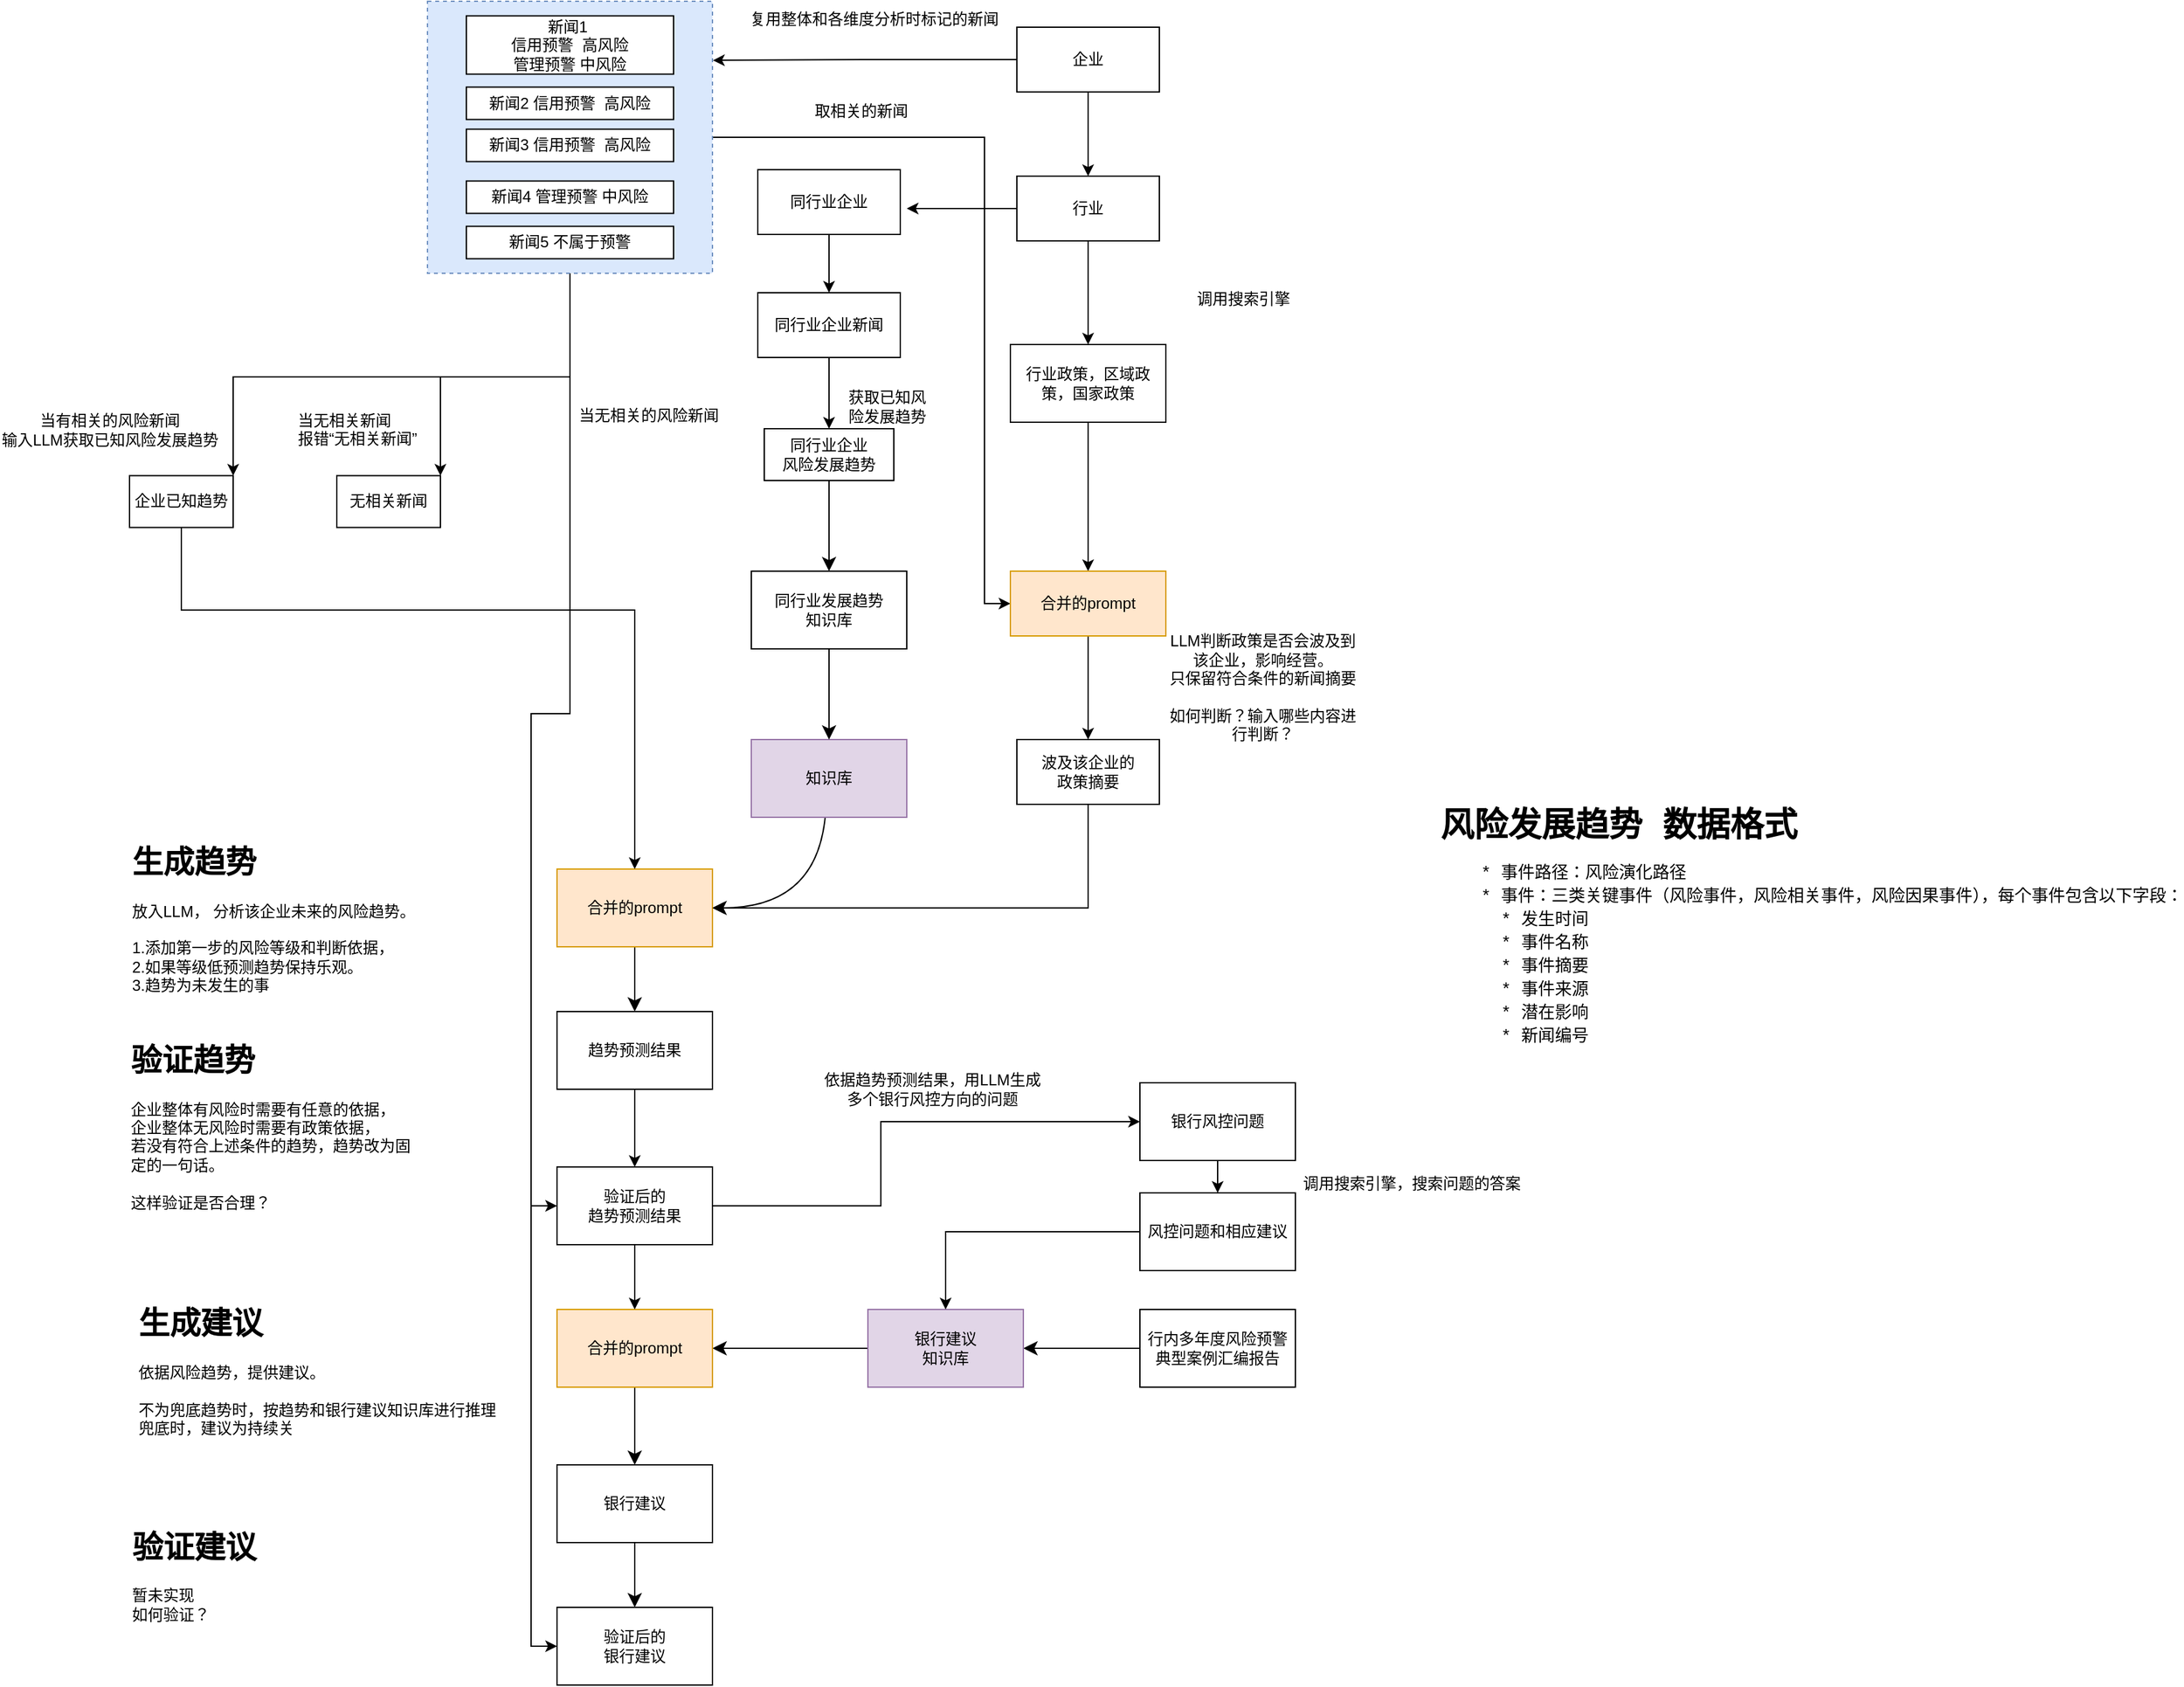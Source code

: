 <mxfile version="26.2.15" pages="2">
  <diagram id="g4KfrPMEAd8bduHjf5qQ" name="趋势预测">
    <mxGraphModel dx="2138" dy="1406" grid="1" gridSize="10" guides="1" tooltips="1" connect="1" arrows="1" fold="1" page="0" pageScale="1" pageWidth="827" pageHeight="1169" background="#FFFFFF" math="0" shadow="0">
      <root>
        <mxCell id="0" />
        <mxCell id="1" parent="0" />
        <mxCell id="ap1UafbcO5KSiNEdRv5n-14" style="edgeStyle=none;curved=1;orthogonalLoop=1;jettySize=auto;html=1;entryX=1;entryY=0.5;entryDx=0;entryDy=0;fontSize=12;startSize=8;endSize=8;" parent="1" source="oFf2WfIn4G3x6mx1aA_b-1" target="oFf2WfIn4G3x6mx1aA_b-9" edge="1">
          <mxGeometry relative="1" as="geometry">
            <Array as="points">
              <mxPoint x="-270" y="-40" />
            </Array>
          </mxGeometry>
        </mxCell>
        <mxCell id="oFf2WfIn4G3x6mx1aA_b-1" value="知识库" style="rounded=0;whiteSpace=wrap;html=1;fillColor=#e1d5e7;strokeColor=#9673a6;" parent="1" vertex="1">
          <mxGeometry x="-320" y="-170" width="120" height="60" as="geometry" />
        </mxCell>
        <mxCell id="cwKaPlKyqX2xf4Qcig6E-10" style="edgeStyle=none;curved=1;orthogonalLoop=1;jettySize=auto;html=1;entryX=0.5;entryY=0;entryDx=0;entryDy=0;fontSize=12;startSize=8;endSize=8;" parent="1" source="oFf2WfIn4G3x6mx1aA_b-5" target="oFf2WfIn4G3x6mx1aA_b-1" edge="1">
          <mxGeometry relative="1" as="geometry" />
        </mxCell>
        <mxCell id="oFf2WfIn4G3x6mx1aA_b-5" value="同行业发展趋势&lt;br&gt;知识库" style="rounded=0;whiteSpace=wrap;html=1;" parent="1" vertex="1">
          <mxGeometry x="-320" y="-300" width="120" height="60" as="geometry" />
        </mxCell>
        <mxCell id="ZHlB8Fmt3uqJ9cnptXor-5" value="" style="edgeStyle=none;curved=1;orthogonalLoop=1;jettySize=auto;html=1;fontSize=12;startSize=8;endSize=8;" parent="1" source="oFf2WfIn4G3x6mx1aA_b-9" target="ZHlB8Fmt3uqJ9cnptXor-4" edge="1">
          <mxGeometry relative="1" as="geometry" />
        </mxCell>
        <mxCell id="oFf2WfIn4G3x6mx1aA_b-9" value="合并的prompt" style="rounded=0;whiteSpace=wrap;html=1;fillColor=#ffe6cc;strokeColor=#d79b00;" parent="1" vertex="1">
          <mxGeometry x="-470" y="-70" width="120" height="60" as="geometry" />
        </mxCell>
        <mxCell id="oFf2WfIn4G3x6mx1aA_b-12" value="&lt;div style=&quot;&quot;&gt;&lt;h1&gt;&lt;span style=&quot;background-color: transparent; color: light-dark(rgb(0, 0, 0), rgb(255, 255, 255));&quot;&gt;生成趋势&lt;/span&gt;&lt;/h1&gt;&lt;span style=&quot;background-color: transparent; color: light-dark(rgb(0, 0, 0), rgb(255, 255, 255));&quot;&gt;放入LLM， 分析该企业未来的风险趋势。&lt;/span&gt;&lt;/div&gt;&lt;br&gt;&lt;div&gt;1.添加第一步的风险等级和判断依据，&lt;/div&gt;&lt;div&gt;2.如果等级低预测趋势保持乐观。&lt;/div&gt;&lt;div&gt;&lt;span style=&quot;background-color: transparent; color: light-dark(rgb(0, 0, 0), rgb(255, 255, 255));&quot;&gt;3.趋势为未发生的事&lt;/span&gt;&lt;div&gt;&lt;span style=&quot;background-color: transparent; color: light-dark(rgb(0, 0, 0), rgb(255, 255, 255));&quot;&gt;&lt;br&gt;&lt;/span&gt;&lt;/div&gt;&lt;div&gt;&lt;br&gt;&lt;/div&gt;&lt;/div&gt;" style="text;html=1;align=left;verticalAlign=middle;whiteSpace=wrap;rounded=0;" parent="1" vertex="1">
          <mxGeometry x="-800" y="-100" width="320" height="150" as="geometry" />
        </mxCell>
        <mxCell id="ZHlB8Fmt3uqJ9cnptXor-7" value="" style="edgeStyle=none;curved=1;orthogonalLoop=1;jettySize=auto;html=1;fontSize=12;startSize=8;endSize=8;" parent="1" source="ap1UafbcO5KSiNEdRv5n-1" target="ZHlB8Fmt3uqJ9cnptXor-6" edge="1">
          <mxGeometry relative="1" as="geometry" />
        </mxCell>
        <mxCell id="ap1UafbcO5KSiNEdRv5n-1" value="银行建议" style="rounded=0;whiteSpace=wrap;html=1;" parent="1" vertex="1">
          <mxGeometry x="-470" y="390" width="120" height="60" as="geometry" />
        </mxCell>
        <mxCell id="QwEnGSgPYAtN27IPZTok-28" style="edgeStyle=orthogonalEdgeStyle;rounded=0;orthogonalLoop=1;jettySize=auto;html=1;" edge="1" parent="1" source="ap1UafbcO5KSiNEdRv5n-3" target="oFf2WfIn4G3x6mx1aA_b-9">
          <mxGeometry relative="1" as="geometry">
            <Array as="points">
              <mxPoint x="-760" y="-270" />
              <mxPoint x="-410" y="-270" />
            </Array>
          </mxGeometry>
        </mxCell>
        <mxCell id="ap1UafbcO5KSiNEdRv5n-3" value="企业已知趋势" style="rounded=0;whiteSpace=wrap;html=1;" parent="1" vertex="1">
          <mxGeometry x="-800" y="-373.75" width="80" height="40" as="geometry" />
        </mxCell>
        <mxCell id="cwKaPlKyqX2xf4Qcig6E-9" style="edgeStyle=none;curved=1;orthogonalLoop=1;jettySize=auto;html=1;entryX=1;entryY=0.5;entryDx=0;entryDy=0;fontSize=12;startSize=8;endSize=8;" parent="1" source="ap1UafbcO5KSiNEdRv5n-4" target="cwKaPlKyqX2xf4Qcig6E-5" edge="1">
          <mxGeometry relative="1" as="geometry" />
        </mxCell>
        <mxCell id="ap1UafbcO5KSiNEdRv5n-4" value="行内多年度风险预警典型案例汇编报告" style="rounded=0;whiteSpace=wrap;html=1;" parent="1" vertex="1">
          <mxGeometry x="-20" y="270" width="120" height="60" as="geometry" />
        </mxCell>
        <mxCell id="ap1UafbcO5KSiNEdRv5n-12" style="edgeStyle=none;curved=1;orthogonalLoop=1;jettySize=auto;html=1;entryX=0.5;entryY=0;entryDx=0;entryDy=0;fontSize=12;startSize=8;endSize=8;strokeColor=#000000;" parent="1" source="ap1UafbcO5KSiNEdRv5n-11" target="oFf2WfIn4G3x6mx1aA_b-5" edge="1">
          <mxGeometry relative="1" as="geometry" />
        </mxCell>
        <mxCell id="ap1UafbcO5KSiNEdRv5n-11" value="同行业企业&lt;br&gt;风险发展趋势" style="rounded=0;whiteSpace=wrap;html=1;" parent="1" vertex="1">
          <mxGeometry x="-310" y="-410" width="100" height="40" as="geometry" />
        </mxCell>
        <mxCell id="ap1UafbcO5KSiNEdRv5n-15" value="&lt;div style=&quot;font-family: Consolas, &amp;quot;Courier New&amp;quot;, monospace; font-weight: normal; font-size: 13px; line-height: 18px; white-space: pre;&quot;&gt;&lt;div style=&quot;&quot;&gt;&lt;h1 style=&quot;&quot;&gt;风险发展趋势 数据格式&lt;/h1&gt;&lt;font&gt;&lt;font style=&quot;color: rgb(0, 0, 0);&quot;&gt;&amp;nbsp; &amp;nbsp; * 事件路径：风险演化路径&lt;br&gt;&lt;/font&gt;&lt;font style=&quot;color: rgb(0, 0, 0);&quot;&gt;    * 事件：三类关键事件（风险事件，风险相关事件，风险因果事件），每个事件包含以下字段：&lt;/font&gt;&lt;/font&gt;&lt;/div&gt;&lt;div style=&quot;&quot;&gt;&lt;span style=&quot;color: rgb(206, 145, 120);&quot;&gt;&lt;font style=&quot;color: rgb(0, 0, 0);&quot;&gt;&amp;nbsp; &amp;nbsp; &amp;nbsp; * 发生时间&lt;/font&gt;&lt;/span&gt;&lt;/div&gt;&lt;div style=&quot;&quot;&gt;&lt;span style=&quot;color: rgb(206, 145, 120);&quot;&gt;&lt;font style=&quot;color: rgb(0, 0, 0);&quot;&gt;&amp;nbsp; &amp;nbsp; &amp;nbsp; * 事件名称&lt;/font&gt;&lt;/span&gt;&lt;/div&gt;&lt;div style=&quot;&quot;&gt;&lt;span style=&quot;color: rgb(206, 145, 120);&quot;&gt;&lt;font style=&quot;color: rgb(0, 0, 0);&quot;&gt;&amp;nbsp; &amp;nbsp; &amp;nbsp; * 事件摘要&lt;/font&gt;&lt;/span&gt;&lt;/div&gt;&lt;div style=&quot;&quot;&gt;&lt;span style=&quot;color: rgb(206, 145, 120);&quot;&gt;&lt;font style=&quot;color: rgb(0, 0, 0);&quot;&gt;&amp;nbsp; &amp;nbsp; &amp;nbsp; * 事件来源&lt;/font&gt;&lt;/span&gt;&lt;/div&gt;&lt;div style=&quot;&quot;&gt;&lt;span style=&quot;color: rgb(206, 145, 120);&quot;&gt;&lt;font style=&quot;color: rgb(0, 0, 0);&quot;&gt;&amp;nbsp; &amp;nbsp; &amp;nbsp; * 潜在影响&lt;/font&gt;&lt;/span&gt;&lt;/div&gt;&lt;div style=&quot;&quot;&gt;&lt;span style=&quot;color: rgb(206, 145, 120);&quot;&gt;&lt;font style=&quot;color: rgb(0, 0, 0);&quot;&gt;&amp;nbsp; &amp;nbsp; &amp;nbsp; * 新闻编号&lt;/font&gt;&lt;/span&gt;&lt;/div&gt;&lt;/div&gt;" style="text;whiteSpace=wrap;html=1;" parent="1" vertex="1">
          <mxGeometry x="210" y="-135" width="560" height="220" as="geometry" />
        </mxCell>
        <mxCell id="cwKaPlKyqX2xf4Qcig6E-8" style="edgeStyle=none;curved=1;orthogonalLoop=1;jettySize=auto;html=1;entryX=1;entryY=0.5;entryDx=0;entryDy=0;fontSize=12;startSize=8;endSize=8;" parent="1" source="cwKaPlKyqX2xf4Qcig6E-5" target="cwKaPlKyqX2xf4Qcig6E-6" edge="1">
          <mxGeometry relative="1" as="geometry" />
        </mxCell>
        <mxCell id="cwKaPlKyqX2xf4Qcig6E-5" value="银行建议&lt;br&gt;知识库" style="rounded=0;whiteSpace=wrap;html=1;fillColor=#e1d5e7;strokeColor=#9673a6;" parent="1" vertex="1">
          <mxGeometry x="-230" y="270" width="120" height="60" as="geometry" />
        </mxCell>
        <mxCell id="cwKaPlKyqX2xf4Qcig6E-11" style="edgeStyle=none;curved=1;orthogonalLoop=1;jettySize=auto;html=1;entryX=0.5;entryY=0;entryDx=0;entryDy=0;fontSize=12;startSize=8;endSize=8;" parent="1" source="cwKaPlKyqX2xf4Qcig6E-6" target="ap1UafbcO5KSiNEdRv5n-1" edge="1">
          <mxGeometry relative="1" as="geometry" />
        </mxCell>
        <mxCell id="cwKaPlKyqX2xf4Qcig6E-6" value="合并的prompt" style="rounded=0;whiteSpace=wrap;html=1;fillColor=#ffe6cc;strokeColor=#d79b00;" parent="1" vertex="1">
          <mxGeometry x="-470" y="270" width="120" height="60" as="geometry" />
        </mxCell>
        <mxCell id="cwKaPlKyqX2xf4Qcig6E-12" value="&lt;h1&gt;生成建议&lt;/h1&gt;依据风险趋势，提供建议。&lt;div&gt;&lt;br&gt;&lt;div&gt;不为兜底趋势时，按趋势和银行建议知识库进行推理&lt;/div&gt;&lt;div&gt;兜底时，&lt;span style=&quot;background-color: transparent; color: light-dark(rgb(0, 0, 0), rgb(255, 255, 255));&quot;&gt;建议为持续关&lt;/span&gt;&lt;br&gt;&lt;/div&gt;&lt;/div&gt;" style="text;html=1;align=left;verticalAlign=middle;whiteSpace=wrap;rounded=0;" parent="1" vertex="1">
          <mxGeometry x="-795" y="260" width="310" height="100" as="geometry" />
        </mxCell>
        <mxCell id="WetCdsiVF_AP3SzyY_i4-27" value="" style="edgeStyle=orthogonalEdgeStyle;rounded=0;orthogonalLoop=1;jettySize=auto;html=1;" parent="1" source="cwKaPlKyqX2xf4Qcig6E-19" target="WetCdsiVF_AP3SzyY_i4-26" edge="1">
          <mxGeometry relative="1" as="geometry" />
        </mxCell>
        <mxCell id="cwKaPlKyqX2xf4Qcig6E-19" value="银行风控问题" style="rounded=0;whiteSpace=wrap;html=1;" parent="1" vertex="1">
          <mxGeometry x="-20" y="95" width="120" height="60" as="geometry" />
        </mxCell>
        <mxCell id="WetCdsiVF_AP3SzyY_i4-49" style="edgeStyle=orthogonalEdgeStyle;rounded=0;orthogonalLoop=1;jettySize=auto;html=1;entryX=0.5;entryY=0;entryDx=0;entryDy=0;" parent="1" source="cwKaPlKyqX2xf4Qcig6E-22" target="WetCdsiVF_AP3SzyY_i4-44" edge="1">
          <mxGeometry relative="1" as="geometry" />
        </mxCell>
        <mxCell id="cwKaPlKyqX2xf4Qcig6E-22" value="行业政策，区域政策，国家政策" style="rounded=0;whiteSpace=wrap;html=1;" parent="1" vertex="1">
          <mxGeometry x="-120" y="-475" width="120" height="60" as="geometry" />
        </mxCell>
        <mxCell id="cwKaPlKyqX2xf4Qcig6E-35" value="&lt;div style=&quot;&quot;&gt;&lt;h1 style=&quot;text-align: left;&quot;&gt;&lt;span style=&quot;background-color: transparent; color: light-dark(rgb(0, 0, 0), rgb(255, 255, 255));&quot;&gt;验证趋势&lt;/span&gt;&lt;/h1&gt;&lt;div style=&quot;text-align: left;&quot;&gt;&lt;span style=&quot;background-color: transparent; color: light-dark(rgb(0, 0, 0), rgb(255, 255, 255));&quot;&gt;企业整体有风险时需要有任意的依据，&lt;/span&gt;&lt;/div&gt;&lt;div style=&quot;text-align: left;&quot;&gt;&lt;span style=&quot;background-color: transparent; color: light-dark(rgb(0, 0, 0), rgb(255, 255, 255));&quot;&gt;企业整体无风险时需要有政策依据，&lt;/span&gt;&lt;/div&gt;&lt;/div&gt;&lt;div style=&quot;text-align: left;&quot;&gt;若没有符合上述条件的趋势，趋势改为&lt;span style=&quot;background-color: transparent; color: light-dark(rgb(0, 0, 0), rgb(255, 255, 255));&quot;&gt;固定的一句话。&lt;/span&gt;&lt;/div&gt;&lt;div style=&quot;text-align: left;&quot;&gt;&lt;span style=&quot;background-color: transparent; color: light-dark(rgb(0, 0, 0), rgb(255, 255, 255));&quot;&gt;&lt;br&gt;&lt;/span&gt;&lt;/div&gt;&lt;div style=&quot;text-align: left;&quot;&gt;&lt;span style=&quot;background-color: transparent; color: light-dark(rgb(0, 0, 0), rgb(255, 255, 255));&quot;&gt;这样验证是否合理？&lt;/span&gt;&lt;/div&gt;&lt;div style=&quot;text-align: left;&quot;&gt;&lt;br&gt;&lt;/div&gt;" style="text;html=1;align=center;verticalAlign=middle;whiteSpace=wrap;rounded=0;" parent="1" vertex="1">
          <mxGeometry x="-800" y="75" width="225" height="105" as="geometry" />
        </mxCell>
        <mxCell id="WetCdsiVF_AP3SzyY_i4-15" value="" style="edgeStyle=orthogonalEdgeStyle;rounded=0;orthogonalLoop=1;jettySize=auto;html=1;" parent="1" source="ZHlB8Fmt3uqJ9cnptXor-4" target="WetCdsiVF_AP3SzyY_i4-14" edge="1">
          <mxGeometry relative="1" as="geometry" />
        </mxCell>
        <mxCell id="ZHlB8Fmt3uqJ9cnptXor-4" value="趋势预测结果" style="rounded=0;whiteSpace=wrap;html=1;" parent="1" vertex="1">
          <mxGeometry x="-470" y="40" width="120" height="60" as="geometry" />
        </mxCell>
        <mxCell id="ZHlB8Fmt3uqJ9cnptXor-6" value="验证后的&lt;br&gt;银行建议" style="rounded=0;whiteSpace=wrap;html=1;" parent="1" vertex="1">
          <mxGeometry x="-470" y="500" width="120" height="60" as="geometry" />
        </mxCell>
        <mxCell id="ZHlB8Fmt3uqJ9cnptXor-13" value="&lt;h1&gt;&lt;span style=&quot;&quot;&gt;验证建议&lt;/span&gt;&lt;/h1&gt;暂未实现&lt;br&gt;&lt;div&gt;&lt;span style=&quot;&quot;&gt;如何验证？&lt;br&gt;&lt;br&gt;&lt;/span&gt;&lt;/div&gt;" style="text;html=1;align=left;verticalAlign=middle;whiteSpace=wrap;rounded=0;" parent="1" vertex="1">
          <mxGeometry x="-800" y="430" width="275" height="90" as="geometry" />
        </mxCell>
        <mxCell id="ZHlB8Fmt3uqJ9cnptXor-16" value="LLM判断政策是否会波及到该企业，影响经营。&lt;br&gt;只保留符合条件的新闻摘要&lt;div&gt;&lt;br&gt;&lt;/div&gt;&lt;div&gt;如何判断？输入哪些内容进行判断？&lt;/div&gt;" style="text;html=1;align=center;verticalAlign=middle;whiteSpace=wrap;rounded=0;" parent="1" vertex="1">
          <mxGeometry y="-250" width="150" height="80" as="geometry" />
        </mxCell>
        <mxCell id="WetCdsiVF_AP3SzyY_i4-52" style="edgeStyle=orthogonalEdgeStyle;rounded=0;orthogonalLoop=1;jettySize=auto;html=1;entryX=0;entryY=0.5;entryDx=0;entryDy=0;" parent="1" source="dJdMZ9Y7PKRbqeQjchNC-1" target="WetCdsiVF_AP3SzyY_i4-44" edge="1">
          <mxGeometry relative="1" as="geometry">
            <Array as="points">
              <mxPoint x="-140" y="-635" />
              <mxPoint x="-140" y="-275" />
            </Array>
          </mxGeometry>
        </mxCell>
        <mxCell id="QwEnGSgPYAtN27IPZTok-23" style="edgeStyle=orthogonalEdgeStyle;rounded=0;orthogonalLoop=1;jettySize=auto;html=1;entryX=1;entryY=0;entryDx=0;entryDy=0;" edge="1" parent="1" source="dJdMZ9Y7PKRbqeQjchNC-1" target="WetCdsiVF_AP3SzyY_i4-17">
          <mxGeometry relative="1" as="geometry">
            <Array as="points">
              <mxPoint x="-460" y="-450" />
              <mxPoint x="-560" y="-450" />
            </Array>
          </mxGeometry>
        </mxCell>
        <mxCell id="QwEnGSgPYAtN27IPZTok-24" style="edgeStyle=orthogonalEdgeStyle;rounded=0;orthogonalLoop=1;jettySize=auto;html=1;entryX=1;entryY=0;entryDx=0;entryDy=0;" edge="1" parent="1" source="dJdMZ9Y7PKRbqeQjchNC-1" target="ap1UafbcO5KSiNEdRv5n-3">
          <mxGeometry relative="1" as="geometry">
            <Array as="points">
              <mxPoint x="-460" y="-450" />
              <mxPoint x="-720" y="-450" />
            </Array>
          </mxGeometry>
        </mxCell>
        <mxCell id="QwEnGSgPYAtN27IPZTok-26" style="edgeStyle=orthogonalEdgeStyle;rounded=0;orthogonalLoop=1;jettySize=auto;html=1;entryX=0;entryY=0.5;entryDx=0;entryDy=0;" edge="1" parent="1" source="dJdMZ9Y7PKRbqeQjchNC-1" target="WetCdsiVF_AP3SzyY_i4-14">
          <mxGeometry relative="1" as="geometry">
            <Array as="points">
              <mxPoint x="-460" y="-190" />
              <mxPoint x="-490" y="-190" />
              <mxPoint x="-490" y="190" />
            </Array>
          </mxGeometry>
        </mxCell>
        <mxCell id="QwEnGSgPYAtN27IPZTok-27" style="edgeStyle=orthogonalEdgeStyle;rounded=0;orthogonalLoop=1;jettySize=auto;html=1;entryX=0;entryY=0.5;entryDx=0;entryDy=0;" edge="1" parent="1" source="dJdMZ9Y7PKRbqeQjchNC-1" target="ZHlB8Fmt3uqJ9cnptXor-6">
          <mxGeometry relative="1" as="geometry">
            <Array as="points">
              <mxPoint x="-460" y="-190" />
              <mxPoint x="-490" y="-190" />
              <mxPoint x="-490" y="530" />
            </Array>
          </mxGeometry>
        </mxCell>
        <mxCell id="dJdMZ9Y7PKRbqeQjchNC-1" value="" style="rounded=0;whiteSpace=wrap;html=1;dashed=1;fillColor=#dae8fc;strokeColor=#6c8ebf;" parent="1" vertex="1">
          <mxGeometry x="-570" y="-740" width="220" height="210" as="geometry" />
        </mxCell>
        <mxCell id="dJdMZ9Y7PKRbqeQjchNC-2" value="新闻5 不属于预警" style="rounded=0;whiteSpace=wrap;html=1;" parent="1" vertex="1">
          <mxGeometry x="-540" y="-566.25" width="160" height="25" as="geometry" />
        </mxCell>
        <mxCell id="dJdMZ9Y7PKRbqeQjchNC-3" value="新闻4 管理预警 中风险" style="rounded=0;whiteSpace=wrap;html=1;" parent="1" vertex="1">
          <mxGeometry x="-540" y="-601.25" width="160" height="25" as="geometry" />
        </mxCell>
        <mxCell id="dJdMZ9Y7PKRbqeQjchNC-4" value="新闻3 信用预警&amp;nbsp; 高风险" style="rounded=0;whiteSpace=wrap;html=1;" parent="1" vertex="1">
          <mxGeometry x="-540" y="-641.25" width="160" height="25" as="geometry" />
        </mxCell>
        <mxCell id="dJdMZ9Y7PKRbqeQjchNC-5" value="新闻2 信用预警&amp;nbsp; 高风险" style="rounded=0;whiteSpace=wrap;html=1;" parent="1" vertex="1">
          <mxGeometry x="-540" y="-673.75" width="160" height="25" as="geometry" />
        </mxCell>
        <mxCell id="dJdMZ9Y7PKRbqeQjchNC-6" value="新闻1&amp;nbsp;&lt;div&gt;信用预警&amp;nbsp; 高风险&lt;div&gt;管理预警 中风险&lt;/div&gt;&lt;/div&gt;" style="rounded=0;whiteSpace=wrap;html=1;" parent="1" vertex="1">
          <mxGeometry x="-540" y="-728.75" width="160" height="45" as="geometry" />
        </mxCell>
        <mxCell id="WetCdsiVF_AP3SzyY_i4-5" style="edgeStyle=orthogonalEdgeStyle;rounded=0;orthogonalLoop=1;jettySize=auto;html=1;entryX=0.5;entryY=0;entryDx=0;entryDy=0;" parent="1" source="WetCdsiVF_AP3SzyY_i4-2" target="cwKaPlKyqX2xf4Qcig6E-22" edge="1">
          <mxGeometry relative="1" as="geometry" />
        </mxCell>
        <mxCell id="WetCdsiVF_AP3SzyY_i4-10" style="edgeStyle=orthogonalEdgeStyle;rounded=0;orthogonalLoop=1;jettySize=auto;html=1;" parent="1" source="WetCdsiVF_AP3SzyY_i4-2" edge="1">
          <mxGeometry relative="1" as="geometry">
            <mxPoint x="-200" y="-580" as="targetPoint" />
          </mxGeometry>
        </mxCell>
        <mxCell id="WetCdsiVF_AP3SzyY_i4-2" value="行业" style="html=1;whiteSpace=wrap;" parent="1" vertex="1">
          <mxGeometry x="-115" y="-605" width="110" height="50" as="geometry" />
        </mxCell>
        <mxCell id="WetCdsiVF_AP3SzyY_i4-6" style="edgeStyle=orthogonalEdgeStyle;rounded=0;orthogonalLoop=1;jettySize=auto;html=1;entryX=0.5;entryY=0;entryDx=0;entryDy=0;" parent="1" source="WetCdsiVF_AP3SzyY_i4-3" target="WetCdsiVF_AP3SzyY_i4-2" edge="1">
          <mxGeometry relative="1" as="geometry" />
        </mxCell>
        <mxCell id="WetCdsiVF_AP3SzyY_i4-3" value="企业" style="html=1;whiteSpace=wrap;" parent="1" vertex="1">
          <mxGeometry x="-115" y="-720" width="110" height="50" as="geometry" />
        </mxCell>
        <mxCell id="WetCdsiVF_AP3SzyY_i4-7" value="&lt;span&gt;&lt;font&gt;&lt;font style=&quot;color: rgb(0, 0, 0);&quot;&gt;调用搜索引擎&lt;/font&gt;&lt;/font&gt;&lt;/span&gt;" style="text;html=1;align=center;verticalAlign=middle;whiteSpace=wrap;rounded=0;" parent="1" vertex="1">
          <mxGeometry x="-50" y="-520" width="220" height="20" as="geometry" />
        </mxCell>
        <mxCell id="WetCdsiVF_AP3SzyY_i4-8" value="复用整体和各维度分析时标记的新闻" style="text;html=1;align=center;verticalAlign=middle;whiteSpace=wrap;rounded=0;" parent="1" vertex="1">
          <mxGeometry x="-330" y="-740" width="210" height="27.5" as="geometry" />
        </mxCell>
        <mxCell id="WetCdsiVF_AP3SzyY_i4-42" style="edgeStyle=orthogonalEdgeStyle;rounded=0;orthogonalLoop=1;jettySize=auto;html=1;entryX=0.5;entryY=0;entryDx=0;entryDy=0;" parent="1" source="WetCdsiVF_AP3SzyY_i4-9" target="WetCdsiVF_AP3SzyY_i4-40" edge="1">
          <mxGeometry relative="1" as="geometry" />
        </mxCell>
        <mxCell id="WetCdsiVF_AP3SzyY_i4-9" value="同行业企业" style="html=1;whiteSpace=wrap;" parent="1" vertex="1">
          <mxGeometry x="-315" y="-610" width="110" height="50" as="geometry" />
        </mxCell>
        <mxCell id="WetCdsiVF_AP3SzyY_i4-16" style="edgeStyle=orthogonalEdgeStyle;rounded=0;orthogonalLoop=1;jettySize=auto;html=1;entryX=0.5;entryY=0;entryDx=0;entryDy=0;" parent="1" source="WetCdsiVF_AP3SzyY_i4-14" target="cwKaPlKyqX2xf4Qcig6E-6" edge="1">
          <mxGeometry relative="1" as="geometry" />
        </mxCell>
        <mxCell id="WetCdsiVF_AP3SzyY_i4-29" style="edgeStyle=orthogonalEdgeStyle;rounded=0;orthogonalLoop=1;jettySize=auto;html=1;entryX=0;entryY=0.5;entryDx=0;entryDy=0;" parent="1" source="WetCdsiVF_AP3SzyY_i4-14" target="cwKaPlKyqX2xf4Qcig6E-19" edge="1">
          <mxGeometry relative="1" as="geometry">
            <Array as="points">
              <mxPoint x="-220" y="190" />
              <mxPoint x="-220" y="125" />
            </Array>
          </mxGeometry>
        </mxCell>
        <mxCell id="WetCdsiVF_AP3SzyY_i4-14" value="验证后的&lt;br&gt;趋势预测结果" style="rounded=0;whiteSpace=wrap;html=1;" parent="1" vertex="1">
          <mxGeometry x="-470" y="160" width="120" height="60" as="geometry" />
        </mxCell>
        <mxCell id="WetCdsiVF_AP3SzyY_i4-17" value="无相关新闻" style="html=1;whiteSpace=wrap;" parent="1" vertex="1">
          <mxGeometry x="-640" y="-373.75" width="80" height="40" as="geometry" />
        </mxCell>
        <mxCell id="WetCdsiVF_AP3SzyY_i4-19" value="&lt;span style=&quot;text-align: center;&quot;&gt;当无&lt;/span&gt;&lt;span style=&quot;color: light-dark(rgb(0, 0, 0), rgb(255, 255, 255)); background-color: transparent; text-align: center;&quot;&gt;相关&lt;/span&gt;&lt;span style=&quot;color: light-dark(rgb(0, 0, 0), rgb(255, 255, 255)); background-color: transparent; text-align: center;&quot;&gt;新闻&lt;br&gt;报错“无相关新闻&lt;/span&gt;&lt;span style=&quot;color: light-dark(rgb(0, 0, 0), rgb(255, 255, 255)); background-color: transparent; text-align: center;&quot;&gt;”&lt;/span&gt;" style="text;whiteSpace=wrap;html=1;" parent="1" vertex="1">
          <mxGeometry x="-672.5" y="-430" width="102.5" height="40" as="geometry" />
        </mxCell>
        <mxCell id="WetCdsiVF_AP3SzyY_i4-20" value="&lt;span style=&quot;forced-color-adjust: none; color: light-dark(rgb(0, 0, 0), rgb(255, 255, 255)); font-family: Helvetica; font-size: 12px; font-style: normal; font-variant-ligatures: normal; font-variant-caps: normal; font-weight: 400; letter-spacing: normal; orphans: 2; text-indent: 0px; text-transform: none; widows: 2; word-spacing: 0px; -webkit-text-stroke-width: 0px; white-space: normal; background-color: transparent; text-decoration-thickness: initial; text-decoration-style: initial; text-decoration-color: initial; text-align: center;&quot;&gt;当无相关的风险&lt;/span&gt;&lt;span style=&quot;forced-color-adjust: none; color: light-dark(rgb(0, 0, 0), rgb(255, 255, 255)); font-family: Helvetica; font-size: 12px; font-style: normal; font-variant-ligatures: normal; font-variant-caps: normal; font-weight: 400; letter-spacing: normal; orphans: 2; text-indent: 0px; text-transform: none; widows: 2; word-spacing: 0px; -webkit-text-stroke-width: 0px; white-space: normal; background-color: transparent; text-decoration-thickness: initial; text-decoration-style: initial; text-decoration-color: initial; text-align: center;&quot;&gt;新闻&lt;/span&gt;" style="text;whiteSpace=wrap;html=1;" parent="1" vertex="1">
          <mxGeometry x="-455" y="-433.75" width="135" height="60" as="geometry" />
        </mxCell>
        <mxCell id="WetCdsiVF_AP3SzyY_i4-23" style="edgeStyle=orthogonalEdgeStyle;rounded=0;orthogonalLoop=1;jettySize=auto;html=1;exitX=0.5;exitY=1;exitDx=0;exitDy=0;" parent="1" source="WetCdsiVF_AP3SzyY_i4-20" target="WetCdsiVF_AP3SzyY_i4-20" edge="1">
          <mxGeometry relative="1" as="geometry" />
        </mxCell>
        <mxCell id="WetCdsiVF_AP3SzyY_i4-25" value="依据趋势预测结果，用LLM生成多个银行风控方向的问题" style="text;html=1;align=center;verticalAlign=middle;whiteSpace=wrap;rounded=0;" parent="1" vertex="1">
          <mxGeometry x="-270" y="85" width="180" height="30" as="geometry" />
        </mxCell>
        <mxCell id="WetCdsiVF_AP3SzyY_i4-30" style="edgeStyle=orthogonalEdgeStyle;rounded=0;orthogonalLoop=1;jettySize=auto;html=1;entryX=0.5;entryY=0;entryDx=0;entryDy=0;" parent="1" source="WetCdsiVF_AP3SzyY_i4-26" target="cwKaPlKyqX2xf4Qcig6E-5" edge="1">
          <mxGeometry relative="1" as="geometry" />
        </mxCell>
        <mxCell id="WetCdsiVF_AP3SzyY_i4-26" value="风控问题和相应建议" style="rounded=0;whiteSpace=wrap;html=1;" parent="1" vertex="1">
          <mxGeometry x="-20" y="180" width="120" height="60" as="geometry" />
        </mxCell>
        <mxCell id="WetCdsiVF_AP3SzyY_i4-28" value="调用搜索引擎，搜索问题的答案" style="text;html=1;align=center;verticalAlign=middle;whiteSpace=wrap;rounded=0;" parent="1" vertex="1">
          <mxGeometry x="100" y="150" width="180" height="45" as="geometry" />
        </mxCell>
        <mxCell id="WetCdsiVF_AP3SzyY_i4-33" style="edgeStyle=orthogonalEdgeStyle;rounded=0;orthogonalLoop=1;jettySize=auto;html=1;entryX=1.002;entryY=0.217;entryDx=0;entryDy=0;entryPerimeter=0;" parent="1" source="WetCdsiVF_AP3SzyY_i4-3" target="dJdMZ9Y7PKRbqeQjchNC-1" edge="1">
          <mxGeometry relative="1" as="geometry" />
        </mxCell>
        <mxCell id="WetCdsiVF_AP3SzyY_i4-35" value="当有相关的风险新闻&lt;br&gt;输入LLM获取已知风险发展趋势" style="text;html=1;align=center;verticalAlign=middle;whiteSpace=wrap;rounded=0;" parent="1" vertex="1">
          <mxGeometry x="-900" y="-421.87" width="170" height="26.25" as="geometry" />
        </mxCell>
        <mxCell id="WetCdsiVF_AP3SzyY_i4-37" value="获取已知风险发展趋势" style="text;html=1;align=center;verticalAlign=middle;whiteSpace=wrap;rounded=0;" parent="1" vertex="1">
          <mxGeometry x="-250" y="-440" width="70" height="25" as="geometry" />
        </mxCell>
        <mxCell id="WetCdsiVF_AP3SzyY_i4-41" style="edgeStyle=orthogonalEdgeStyle;rounded=0;orthogonalLoop=1;jettySize=auto;html=1;entryX=0.5;entryY=0;entryDx=0;entryDy=0;" parent="1" source="WetCdsiVF_AP3SzyY_i4-40" target="ap1UafbcO5KSiNEdRv5n-11" edge="1">
          <mxGeometry relative="1" as="geometry">
            <mxPoint x="-260" y="-420" as="targetPoint" />
          </mxGeometry>
        </mxCell>
        <mxCell id="WetCdsiVF_AP3SzyY_i4-40" value="同行业企业新闻" style="html=1;whiteSpace=wrap;" parent="1" vertex="1">
          <mxGeometry x="-315" y="-515" width="110" height="50" as="geometry" />
        </mxCell>
        <mxCell id="QwEnGSgPYAtN27IPZTok-6" value="" style="edgeStyle=orthogonalEdgeStyle;rounded=0;orthogonalLoop=1;jettySize=auto;html=1;" edge="1" parent="1" source="WetCdsiVF_AP3SzyY_i4-44" target="QwEnGSgPYAtN27IPZTok-4">
          <mxGeometry relative="1" as="geometry" />
        </mxCell>
        <mxCell id="WetCdsiVF_AP3SzyY_i4-44" value="合并的prompt" style="rounded=0;whiteSpace=wrap;html=1;fillColor=#ffe6cc;strokeColor=#d79b00;" parent="1" vertex="1">
          <mxGeometry x="-120" y="-300" width="120" height="50" as="geometry" />
        </mxCell>
        <mxCell id="QwEnGSgPYAtN27IPZTok-17" style="edgeStyle=orthogonalEdgeStyle;rounded=0;orthogonalLoop=1;jettySize=auto;html=1;entryX=1;entryY=0.5;entryDx=0;entryDy=0;" edge="1" parent="1" source="QwEnGSgPYAtN27IPZTok-4" target="oFf2WfIn4G3x6mx1aA_b-9">
          <mxGeometry relative="1" as="geometry">
            <Array as="points">
              <mxPoint x="-60" y="-40" />
            </Array>
          </mxGeometry>
        </mxCell>
        <mxCell id="QwEnGSgPYAtN27IPZTok-4" value="波及该企业的&lt;br&gt;政策摘要" style="html=1;whiteSpace=wrap;" vertex="1" parent="1">
          <mxGeometry x="-115" y="-170" width="110" height="50" as="geometry" />
        </mxCell>
        <mxCell id="QwEnGSgPYAtN27IPZTok-18" value="取相关的新闻" style="text;html=1;align=center;verticalAlign=middle;whiteSpace=wrap;rounded=0;" vertex="1" parent="1">
          <mxGeometry x="-280" y="-670" width="90" height="30" as="geometry" />
        </mxCell>
      </root>
    </mxGraphModel>
  </diagram>
  <diagram name="整体和各维度分析" id="-CptS_FyW93wxNX5hnl3">
    <mxGraphModel dx="1173" dy="758" grid="1" gridSize="10" guides="1" tooltips="1" connect="1" arrows="1" fold="1" page="1" pageScale="1" pageWidth="827" pageHeight="1169" background="#FFFFFF" math="0" shadow="0">
      <root>
        <mxCell id="0" />
        <mxCell id="1" parent="0" />
        <mxCell id="s7Zkl6-Z5yvxKvuWmYw4-3" style="edgeStyle=orthogonalEdgeStyle;rounded=0;orthogonalLoop=1;jettySize=auto;html=1;exitX=0.689;exitY=1.017;exitDx=0;exitDy=0;exitPerimeter=0;" edge="1" parent="1" source="sgrRT7Y9RnZKxksEeC1y-44">
          <mxGeometry relative="1" as="geometry">
            <mxPoint x="285" y="1507.5" as="targetPoint" />
            <mxPoint x="420" y="1360" as="sourcePoint" />
            <Array as="points">
              <mxPoint x="381" y="1360" />
              <mxPoint x="380" y="1508" />
            </Array>
          </mxGeometry>
        </mxCell>
        <mxCell id="sgrRT7Y9RnZKxksEeC1y-44" value="" style="rounded=0;whiteSpace=wrap;html=1;" parent="1" vertex="1">
          <mxGeometry x="250" y="1120" width="190" height="232.5" as="geometry" />
        </mxCell>
        <mxCell id="sgrRT7Y9RnZKxksEeC1y-24" value="" style="rounded=0;whiteSpace=wrap;html=1;dashed=1;" parent="1" vertex="1">
          <mxGeometry x="260" y="1240" width="166" height="90" as="geometry" />
        </mxCell>
        <mxCell id="sgrRT7Y9RnZKxksEeC1y-23" value="" style="rounded=0;whiteSpace=wrap;html=1;dashed=1;" parent="1" vertex="1">
          <mxGeometry x="260" y="1135" width="170" height="100" as="geometry" />
        </mxCell>
        <mxCell id="s7Zkl6-Z5yvxKvuWmYw4-4" style="edgeStyle=orthogonalEdgeStyle;rounded=0;orthogonalLoop=1;jettySize=auto;html=1;" edge="1" parent="1" source="sgrRT7Y9RnZKxksEeC1y-10">
          <mxGeometry relative="1" as="geometry">
            <mxPoint x="253" y="810" as="targetPoint" />
          </mxGeometry>
        </mxCell>
        <mxCell id="sgrRT7Y9RnZKxksEeC1y-10" value="" style="rounded=0;whiteSpace=wrap;html=1;dashed=1;fillColor=none;" parent="1" vertex="1">
          <mxGeometry x="198.25" y="580" width="110" height="160" as="geometry" />
        </mxCell>
        <mxCell id="sgrRT7Y9RnZKxksEeC1y-1" value="新闻5" style="rounded=0;whiteSpace=wrap;html=1;" parent="1" vertex="1">
          <mxGeometry x="218.25" y="710" width="70" height="20" as="geometry" />
        </mxCell>
        <mxCell id="sgrRT7Y9RnZKxksEeC1y-2" value="新闻4" style="rounded=0;whiteSpace=wrap;html=1;" parent="1" vertex="1">
          <mxGeometry x="218.25" y="680" width="70" height="20" as="geometry" />
        </mxCell>
        <mxCell id="sgrRT7Y9RnZKxksEeC1y-3" value="新闻3" style="rounded=0;whiteSpace=wrap;html=1;" parent="1" vertex="1">
          <mxGeometry x="218.25" y="650" width="70" height="20" as="geometry" />
        </mxCell>
        <mxCell id="sgrRT7Y9RnZKxksEeC1y-4" value="新闻2" style="rounded=0;whiteSpace=wrap;html=1;" parent="1" vertex="1">
          <mxGeometry x="218.25" y="620" width="70" height="20" as="geometry" />
        </mxCell>
        <mxCell id="sgrRT7Y9RnZKxksEeC1y-5" value="新闻1" style="rounded=0;whiteSpace=wrap;html=1;" parent="1" vertex="1">
          <mxGeometry x="218.25" y="590" width="70" height="20" as="geometry" />
        </mxCell>
        <mxCell id="sgrRT7Y9RnZKxksEeC1y-9" value="获取新闻数据&lt;div&gt;搜索引擎、API&lt;/div&gt;" style="text;html=1;align=center;verticalAlign=middle;whiteSpace=wrap;rounded=0;" parent="1" vertex="1">
          <mxGeometry x="358.25" y="510" width="125" height="30" as="geometry" />
        </mxCell>
        <mxCell id="sgrRT7Y9RnZKxksEeC1y-14" value="若能搜到新闻，用LLM标记 各个新闻&lt;div&gt;风险维度、风险等级、可信度、关注企业&lt;/div&gt;" style="text;html=1;align=center;verticalAlign=middle;whiteSpace=wrap;rounded=0;" parent="1" vertex="1">
          <mxGeometry x="300" y="755" width="257.5" height="40" as="geometry" />
        </mxCell>
        <mxCell id="sgrRT7Y9RnZKxksEeC1y-15" value="信用预警" style="text;html=1;align=center;verticalAlign=middle;whiteSpace=wrap;rounded=0;" parent="1" vertex="1">
          <mxGeometry x="260" y="1170" width="60" height="30" as="geometry" />
        </mxCell>
        <mxCell id="sgrRT7Y9RnZKxksEeC1y-16" value="管理预警" style="text;html=1;align=center;verticalAlign=middle;whiteSpace=wrap;rounded=0;" parent="1" vertex="1">
          <mxGeometry x="260" y="1260" width="60" height="30" as="geometry" />
        </mxCell>
        <mxCell id="sgrRT7Y9RnZKxksEeC1y-17" value="新闻1" style="rounded=0;whiteSpace=wrap;html=1;" parent="1" vertex="1">
          <mxGeometry x="336" y="1140" width="70" height="20" as="geometry" />
        </mxCell>
        <mxCell id="sgrRT7Y9RnZKxksEeC1y-18" value="新闻2" style="rounded=0;whiteSpace=wrap;html=1;" parent="1" vertex="1">
          <mxGeometry x="336" y="1175" width="70" height="20" as="geometry" />
        </mxCell>
        <mxCell id="sgrRT7Y9RnZKxksEeC1y-19" value="新闻3" style="rounded=0;whiteSpace=wrap;html=1;" parent="1" vertex="1">
          <mxGeometry x="336" y="1210" width="70" height="20" as="geometry" />
        </mxCell>
        <mxCell id="sgrRT7Y9RnZKxksEeC1y-20" value="新闻1" style="rounded=0;whiteSpace=wrap;html=1;" parent="1" vertex="1">
          <mxGeometry x="336" y="1250" width="70" height="20" as="geometry" />
        </mxCell>
        <mxCell id="sgrRT7Y9RnZKxksEeC1y-22" value="新闻4" style="rounded=0;whiteSpace=wrap;html=1;" parent="1" vertex="1">
          <mxGeometry x="336" y="1290" width="70" height="20" as="geometry" />
        </mxCell>
        <mxCell id="sgrRT7Y9RnZKxksEeC1y-29" value="整理合并同风险维度新闻&lt;br&gt;删除无风险和非关注企业&lt;div&gt;&lt;br&gt;&lt;/div&gt;" style="text;html=1;align=center;verticalAlign=middle;whiteSpace=wrap;rounded=0;" parent="1" vertex="1">
          <mxGeometry x="331.75" y="1045" width="194" height="30" as="geometry" />
        </mxCell>
        <mxCell id="s7Zkl6-Z5yvxKvuWmYw4-1" style="edgeStyle=orthogonalEdgeStyle;rounded=0;orthogonalLoop=1;jettySize=auto;html=1;exitX=0.5;exitY=1;exitDx=0;exitDy=0;" edge="1" parent="1" source="sgrRT7Y9RnZKxksEeC1y-32" target="sgrRT7Y9RnZKxksEeC1y-44">
          <mxGeometry relative="1" as="geometry">
            <mxPoint x="140" y="1110" as="targetPoint" />
            <Array as="points">
              <mxPoint x="240" y="1025" />
              <mxPoint x="240" y="1100" />
              <mxPoint x="345" y="1100" />
            </Array>
          </mxGeometry>
        </mxCell>
        <mxCell id="s7Zkl6-Z5yvxKvuWmYw4-2" style="edgeStyle=orthogonalEdgeStyle;rounded=0;orthogonalLoop=1;jettySize=auto;html=1;entryX=0;entryY=0.5;entryDx=0;entryDy=0;" edge="1" parent="1" target="T9yDbReyKK24o-jUDLcp-8">
          <mxGeometry relative="1" as="geometry">
            <mxPoint x="240" y="1030" as="sourcePoint" />
            <mxPoint x="172.5" y="1515" as="targetPoint" />
            <Array as="points">
              <mxPoint x="240" y="1100" />
              <mxPoint x="90" y="1100" />
              <mxPoint x="90" y="1510" />
            </Array>
          </mxGeometry>
        </mxCell>
        <mxCell id="sgrRT7Y9RnZKxksEeC1y-32" value="" style="rounded=0;whiteSpace=wrap;html=1;dashed=1;fillColor=#dae8fc;strokeColor=#6c8ebf;" parent="1" vertex="1">
          <mxGeometry x="142.5" y="820" width="220" height="205" as="geometry" />
        </mxCell>
        <mxCell id="sgrRT7Y9RnZKxksEeC1y-33" value="新闻5 不属于预警" style="rounded=0;whiteSpace=wrap;html=1;" parent="1" vertex="1">
          <mxGeometry x="162.5" y="992.5" width="160" height="25" as="geometry" />
        </mxCell>
        <mxCell id="sgrRT7Y9RnZKxksEeC1y-34" value="新闻4 管理预警 中风险" style="rounded=0;whiteSpace=wrap;html=1;" parent="1" vertex="1">
          <mxGeometry x="162.5" y="957.5" width="160" height="25" as="geometry" />
        </mxCell>
        <mxCell id="sgrRT7Y9RnZKxksEeC1y-35" value="新闻3 信用预警&amp;nbsp; 高风险" style="rounded=0;whiteSpace=wrap;html=1;" parent="1" vertex="1">
          <mxGeometry x="162.5" y="917.5" width="160" height="25" as="geometry" />
        </mxCell>
        <mxCell id="sgrRT7Y9RnZKxksEeC1y-36" value="新闻2 信用预警&amp;nbsp; 高风险" style="rounded=0;whiteSpace=wrap;html=1;" parent="1" vertex="1">
          <mxGeometry x="162.5" y="885" width="160" height="25" as="geometry" />
        </mxCell>
        <mxCell id="sgrRT7Y9RnZKxksEeC1y-37" value="新闻1&amp;nbsp;&lt;div&gt;信用预警&amp;nbsp; 高风险&lt;div&gt;管理预警 中风险&lt;/div&gt;&lt;/div&gt;" style="rounded=0;whiteSpace=wrap;html=1;" parent="1" vertex="1">
          <mxGeometry x="162.5" y="830" width="160" height="45" as="geometry" />
        </mxCell>
        <mxCell id="sgrRT7Y9RnZKxksEeC1y-40" value="输入LLM，分析企业整体的风险和各预警维度的风险" style="text;html=1;align=center;verticalAlign=middle;whiteSpace=wrap;rounded=0;" parent="1" vertex="1">
          <mxGeometry x="414" y="1390" width="202.5" height="50" as="geometry" />
        </mxCell>
        <mxCell id="sgrRT7Y9RnZKxksEeC1y-50" value="&lt;div style=&quot;color: rgb(212, 212, 212); font-family: Consolas, &amp;quot;Courier New&amp;quot;, monospace; font-size: 13px; line-height: 18px; white-space: pre;&quot;&gt;&lt;div style=&quot;&quot;&gt;&lt;div style=&quot;background-color: rgb(30, 30, 30); line-height: 18px;&quot;&gt;&lt;div&gt;&lt;span style=&quot;color: #ce9178;&quot;&gt;* 风险等级：企业整体风险等级 &lt;/span&gt;&lt;/div&gt;&lt;div&gt;&lt;span style=&quot;color: #ce9178;&quot;&gt;* 判断依据：企业整体风险等级的判断依据，重点体现交叉风险，不要包含具体的新闻编号&lt;/span&gt;&lt;/div&gt;&lt;div&gt;&lt;span style=&quot;color: #ce9178;&quot;&gt;* 依据新闻：列表，存储判断依据中参考或提到的新闻编号&lt;/span&gt;&lt;/div&gt;&lt;div&gt;&lt;span style=&quot;color: #ce9178;&quot;&gt;* 各风险维度：列表，存储所有风险维度的数据&lt;/span&gt;&lt;/div&gt;&lt;div&gt;&lt;span style=&quot;color: #ce9178;&quot;&gt;&amp;nbsp; &amp;nbsp; * 风险维度: 风险维度名称/风险维度组合名称（用+号连接多个风险维度）&lt;/span&gt;&lt;/div&gt;&lt;div&gt;&lt;span style=&quot;color: #ce9178;&quot;&gt;&amp;nbsp; &amp;nbsp; * 风险等级：该风险维度的风险等级&lt;/span&gt;&lt;/div&gt;&lt;div&gt;&lt;span style=&quot;color: #ce9178;&quot;&gt;&amp;nbsp; &amp;nbsp; * 判断依据：风险等级的判断依据，不要包含具体的新闻编号&lt;/span&gt;&lt;/div&gt;&lt;div&gt;&lt;span style=&quot;color: #ce9178;&quot;&gt;&amp;nbsp; &amp;nbsp; * 依据新闻：列表，存储判断依据中参考或提到的新闻编号&lt;/span&gt;&lt;/div&gt;&lt;/div&gt;&lt;/div&gt;&lt;/div&gt;" style="rounded=0;whiteSpace=wrap;html=1;align=left;strokeColor=none;" parent="1" vertex="1">
          <mxGeometry x="420" y="1470" width="520" height="150" as="geometry" />
        </mxCell>
        <mxCell id="T9yDbReyKK24o-jUDLcp-1" value="&lt;div style=&quot;color: #d4d4d4;background-color: #1e1e1e;font-family: Consolas, &#39;Courier New&#39;, monospace;font-weight: normal;font-size: 13px;line-height: 18px;white-space: pre;&quot;&gt;&lt;div&gt;&lt;span style=&quot;color: #ce9178;&quot;&gt;&amp;nbsp; &amp;nbsp; &amp;nbsp; &amp;nbsp; * 关注企业名称：新闻中主要针对的企业，最关注的企业&lt;/span&gt;&lt;/div&gt;&lt;div&gt;&lt;span style=&quot;color: #ce9178;&quot;&gt;&amp;nbsp; &amp;nbsp; &amp;nbsp; &amp;nbsp; * 新闻编号：输入数据中的新闻编号&lt;/span&gt;&lt;/div&gt;&lt;div&gt;&lt;span style=&quot;color: #ce9178;&quot;&gt;&amp;nbsp; &amp;nbsp; &amp;nbsp; &amp;nbsp; * 可信度&lt;/span&gt;&lt;/div&gt;&lt;div&gt;&lt;span style=&quot;color: #ce9178;&quot;&gt;&amp;nbsp; &amp;nbsp; &amp;nbsp; &amp;nbsp; * 可信度分析&lt;/span&gt;&lt;/div&gt;&lt;div&gt;&lt;span style=&quot;color: #ce9178;&quot;&gt;&amp;nbsp; &amp;nbsp; &amp;nbsp; &amp;nbsp; * 风险：是一个列表，列表中每个元素是字典，字典中有风险维度和风险等级两个字段&lt;/span&gt;&lt;/div&gt;&lt;div&gt;&lt;span style=&quot;color: #ce9178;&quot;&gt;&amp;nbsp; &amp;nbsp; &amp;nbsp; &amp;nbsp; &amp;nbsp; &amp;nbsp; * 风险维度：（若涉及子维度，则标记其父维度）&lt;/span&gt;&lt;/div&gt;&lt;div&gt;&lt;span style=&quot;color: #ce9178;&quot;&gt;&amp;nbsp; &amp;nbsp; &amp;nbsp; &amp;nbsp; &amp;nbsp; &amp;nbsp; * 风险等级：按影响程度分为高风险、低风险、潜在风险、无风险&lt;/span&gt;&lt;/div&gt;&lt;div&gt;&lt;span style=&quot;color: #ce9178;&quot;&gt;&amp;nbsp; &amp;nbsp; &amp;nbsp; &amp;nbsp; &amp;nbsp; &amp;nbsp; * 判断依据：用1-2句话简要说明理由。风险维度和风险等级的判断依据&lt;/span&gt;&lt;/div&gt;&lt;/div&gt;" style="text;whiteSpace=wrap;html=1;" parent="1" vertex="1">
          <mxGeometry x="420" y="847.5" width="560" height="170" as="geometry" />
        </mxCell>
        <mxCell id="s7Zkl6-Z5yvxKvuWmYw4-10" style="edgeStyle=orthogonalEdgeStyle;rounded=0;orthogonalLoop=1;jettySize=auto;html=1;" edge="1" parent="1" source="T9yDbReyKK24o-jUDLcp-6">
          <mxGeometry relative="1" as="geometry">
            <mxPoint x="252.5" y="570" as="targetPoint" />
          </mxGeometry>
        </mxCell>
        <mxCell id="T9yDbReyKK24o-jUDLcp-6" value="企业" style="rounded=0;whiteSpace=wrap;html=1;" parent="1" vertex="1">
          <mxGeometry x="192.5" y="480" width="120" height="60" as="geometry" />
        </mxCell>
        <mxCell id="T9yDbReyKK24o-jUDLcp-8" value="分析结果" style="rounded=0;whiteSpace=wrap;html=1;" parent="1" vertex="1">
          <mxGeometry x="162.5" y="1480" width="120" height="60" as="geometry" />
        </mxCell>
        <mxCell id="s7Zkl6-Z5yvxKvuWmYw4-6" value="若无相关新闻，报错“无相关新闻”&lt;br&gt;若所有新闻无风险，输出无风险" style="text;html=1;align=center;verticalAlign=middle;whiteSpace=wrap;rounded=0;" vertex="1" parent="1">
          <mxGeometry x="20" y="1040" width="210" height="40" as="geometry" />
        </mxCell>
        <mxCell id="s7Zkl6-Z5yvxKvuWmYw4-9" value="若搜不到新闻，报错“找不到新闻”" style="text;html=1;align=center;verticalAlign=middle;whiteSpace=wrap;rounded=0;" vertex="1" parent="1">
          <mxGeometry x="60" y="760" width="150" height="30" as="geometry" />
        </mxCell>
      </root>
    </mxGraphModel>
  </diagram>
</mxfile>
